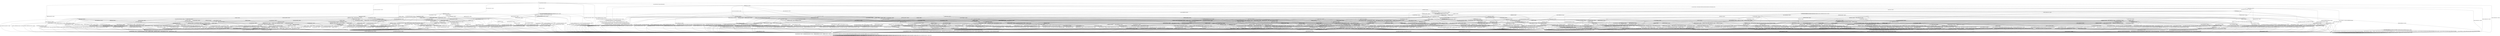 digraph h19 {
s0 [label="s0"];
s1 [label="s1"];
s2 [label="s2"];
s6 [label="s6"];
s10 [label="s10"];
s31 [label="s31"];
s35 [label="s35"];
s50 [label="s50"];
s3 [label="s3"];
s4 [label="s4"];
s7 [label="s7"];
s8 [label="s8"];
s9 [label="s9"];
s12 [label="s12"];
s32 [label="s32"];
s36 [label="s36"];
s51 [label="s51"];
s52 [label="s52"];
s54 [label="s54"];
s56 [label="s56"];
s59 [label="s59"];
s61 [label="s61"];
s66 [label="s66"];
s5 [label="s5"];
s11 [label="s11"];
s13 [label="s13"];
s15 [label="s15"];
s16 [label="s16"];
s29 [label="s29"];
s37 [label="s37"];
s38 [label="s38"];
s40 [label="s40"];
s53 [label="s53"];
s55 [label="s55"];
s60 [label="s60"];
s62 [label="s62"];
s67 [label="s67"];
s69 [label="s69"];
s73 [label="s73"];
s75 [label="s75"];
s91 [label="s91"];
s97 [label="s97"];
s99 [label="s99"];
s14 [label="s14"];
s17 [label="s17"];
s18 [label="s18"];
s30 [label="s30"];
s33 [label="s33"];
s39 [label="s39"];
s41 [label="s41"];
s43 [label="s43"];
s44 [label="s44"];
s47 [label="s47"];
s49 [label="s49"];
s57 [label="s57"];
s68 [label="s68"];
s70 [label="s70"];
s74 [label="s74"];
s76 [label="s76"];
s92 [label="s92"];
s93 [label="s93"];
s98 [label="s98"];
s100 [label="s100"];
s101 [label="s101"];
s19 [label="s19"];
s20 [label="s20"];
s21 [label="s21"];
s22 [label="s22"];
s23 [label="s23"];
s24 [label="s24"];
s34 [label="s34"];
s42 [label="s42"];
s45 [label="s45"];
s48 [label="s48"];
s58 [label="s58"];
s63 [label="s63"];
s65 [label="s65"];
s71 [label="s71"];
s72 [label="s72"];
s81 [label="s81"];
s94 [label="s94"];
s25 [label="s25"];
s26 [label="s26"];
s27 [label="s27"];
s46 [label="s46"];
s64 [label="s64"];
s77 [label="s77"];
s79 [label="s79"];
s80 [label="s80"];
s82 [label="s82"];
s84 [label="s84"];
s85 [label="s85"];
s86 [label="s86"];
s87 [label="s87"];
s28 [label="s28"];
s78 [label="s78"];
s83 [label="s83"];
s88 [label="s88"];
s90 [label="s90"];
s95 [label="s95"];
s89 [label="s89"];
s96 [label="s96"];
s0 -> s1 [label="RSA_CLIENT_HELLO / HELLO_VERIFY_REQUEST"];
s0 -> s2 [label="RSA_CLIENT_KEY_EXCHANGE / TIMEOUT"];
s0 -> s10 [label="CHANGE_CIPHER_SPEC / TIMEOUT"];
s0 -> s35 [label="FINISHED / TIMEOUT"];
s0 -> s0 [label="APPLICATION / TIMEOUT"];
s0 -> s50 [label="CERTIFICATE / TIMEOUT"];
s0 -> s31 [label="EMPTY_CERTIFICATE / TIMEOUT"];
s0 -> s35 [label="CERTIFICATE_VERIFY / TIMEOUT"];
s0 -> s6 [label="Alert(WARNING,CLOSE_NOTIFY) / TIMEOUT"];
s0 -> s6 [label="Alert(FATAL,UNEXPECTED_MESSAGE) / TIMEOUT"];
s1 -> s3 [label="RSA_CLIENT_HELLO / SERVER_HELLO,CERTIFICATE,CERTIFICATE_REQUEST,SERVER_HELLO_DONE"];
s1 -> s4 [label="RSA_CLIENT_KEY_EXCHANGE / TIMEOUT"];
s1 -> s10 [label="CHANGE_CIPHER_SPEC / TIMEOUT"];
s1 -> s8 [label="FINISHED / TIMEOUT"];
s1 -> s1 [label="APPLICATION / TIMEOUT"];
s1 -> s36 [label="CERTIFICATE / TIMEOUT"];
s1 -> s12 [label="EMPTY_CERTIFICATE / TIMEOUT"];
s1 -> s8 [label="CERTIFICATE_VERIFY / TIMEOUT"];
s1 -> s6 [label="Alert(WARNING,CLOSE_NOTIFY) / Alert(WARNING,CLOSE_NOTIFY)"];
s1 -> s6 [label="Alert(FATAL,UNEXPECTED_MESSAGE) / TIMEOUT"];
s2 -> s56 [label="RSA_CLIENT_HELLO / TIMEOUT"];
s2 -> s35 [label="RSA_CLIENT_KEY_EXCHANGE / TIMEOUT"];
s2 -> s9 [label="CHANGE_CIPHER_SPEC / TIMEOUT"];
s2 -> s32 [label="FINISHED / TIMEOUT"];
s2 -> s2 [label="APPLICATION / TIMEOUT"];
s2 -> s66 [label="CERTIFICATE / TIMEOUT"];
s2 -> s66 [label="EMPTY_CERTIFICATE / TIMEOUT"];
s2 -> s51 [label="CERTIFICATE_VERIFY / TIMEOUT"];
s2 -> s6 [label="Alert(WARNING,CLOSE_NOTIFY) / TIMEOUT"];
s2 -> s6 [label="Alert(FATAL,UNEXPECTED_MESSAGE) / TIMEOUT"];
s6 -> s7 [label="RSA_CLIENT_HELLO / TIMEOUT"];
s6 -> s7 [label="RSA_CLIENT_KEY_EXCHANGE / TIMEOUT"];
s6 -> s7 [label="CHANGE_CIPHER_SPEC / TIMEOUT"];
s6 -> s7 [label="FINISHED / TIMEOUT"];
s6 -> s7 [label="APPLICATION / TIMEOUT"];
s6 -> s7 [label="CERTIFICATE / TIMEOUT"];
s6 -> s7 [label="EMPTY_CERTIFICATE / TIMEOUT"];
s6 -> s7 [label="CERTIFICATE_VERIFY / TIMEOUT"];
s6 -> s7 [label="Alert(WARNING,CLOSE_NOTIFY) / TIMEOUT"];
s6 -> s7 [label="Alert(FATAL,UNEXPECTED_MESSAGE) / TIMEOUT"];
s10 -> s10 [label="RSA_CLIENT_HELLO / TIMEOUT"];
s10 -> s10 [label="RSA_CLIENT_KEY_EXCHANGE / TIMEOUT"];
s10 -> s10 [label="CHANGE_CIPHER_SPEC / TIMEOUT"];
s10 -> s10 [label="FINISHED / TIMEOUT"];
s10 -> s10 [label="APPLICATION / TIMEOUT"];
s10 -> s10 [label="CERTIFICATE / TIMEOUT"];
s10 -> s10 [label="EMPTY_CERTIFICATE / TIMEOUT"];
s10 -> s10 [label="CERTIFICATE_VERIFY / TIMEOUT"];
s10 -> s10 [label="Alert(WARNING,CLOSE_NOTIFY) / TIMEOUT"];
s10 -> s10 [label="Alert(FATAL,UNEXPECTED_MESSAGE) / TIMEOUT"];
s31 -> s59 [label="RSA_CLIENT_HELLO / TIMEOUT"];
s31 -> s66 [label="RSA_CLIENT_KEY_EXCHANGE / TIMEOUT"];
s31 -> s9 [label="CHANGE_CIPHER_SPEC / TIMEOUT"];
s31 -> s54 [label="FINISHED / TIMEOUT"];
s31 -> s31 [label="APPLICATION / TIMEOUT"];
s31 -> s35 [label="CERTIFICATE / TIMEOUT"];
s31 -> s35 [label="EMPTY_CERTIFICATE / TIMEOUT"];
s31 -> s52 [label="CERTIFICATE_VERIFY / TIMEOUT"];
s31 -> s6 [label="Alert(WARNING,CLOSE_NOTIFY) / TIMEOUT"];
s31 -> s6 [label="Alert(FATAL,UNEXPECTED_MESSAGE) / TIMEOUT"];
s35 -> s35 [label="RSA_CLIENT_HELLO / TIMEOUT"];
s35 -> s35 [label="RSA_CLIENT_KEY_EXCHANGE / TIMEOUT"];
s35 -> s10 [label="CHANGE_CIPHER_SPEC / TIMEOUT"];
s35 -> s35 [label="FINISHED / TIMEOUT"];
s35 -> s35 [label="APPLICATION / TIMEOUT"];
s35 -> s35 [label="CERTIFICATE / TIMEOUT"];
s35 -> s35 [label="EMPTY_CERTIFICATE / TIMEOUT"];
s35 -> s35 [label="CERTIFICATE_VERIFY / TIMEOUT"];
s35 -> s6 [label="Alert(WARNING,CLOSE_NOTIFY) / TIMEOUT"];
s35 -> s6 [label="Alert(FATAL,UNEXPECTED_MESSAGE) / TIMEOUT"];
s50 -> s61 [label="RSA_CLIENT_HELLO / TIMEOUT"];
s50 -> s50 [label="RSA_CLIENT_KEY_EXCHANGE / TIMEOUT"];
s50 -> s10 [label="CHANGE_CIPHER_SPEC / TIMEOUT"];
s50 -> s50 [label="FINISHED / TIMEOUT"];
s50 -> s50 [label="APPLICATION / TIMEOUT"];
s50 -> s35 [label="CERTIFICATE / TIMEOUT"];
s50 -> s35 [label="EMPTY_CERTIFICATE / TIMEOUT"];
s50 -> s52 [label="CERTIFICATE_VERIFY / TIMEOUT"];
s50 -> s6 [label="Alert(WARNING,CLOSE_NOTIFY) / TIMEOUT"];
s50 -> s6 [label="Alert(FATAL,UNEXPECTED_MESSAGE) / TIMEOUT"];
s3 -> s6 [label="RSA_CLIENT_HELLO / Alert(FATAL,UNEXPECTED_MESSAGE)"];
s3 -> s15 [label="RSA_CLIENT_KEY_EXCHANGE / TIMEOUT"];
s3 -> s10 [label="CHANGE_CIPHER_SPEC / TIMEOUT"];
s3 -> s8 [label="FINISHED / TIMEOUT"];
s3 -> s3 [label="APPLICATION / TIMEOUT"];
s3 -> s99 [label="CERTIFICATE / TIMEOUT"];
s3 -> s37 [label="EMPTY_CERTIFICATE / TIMEOUT"];
s3 -> s8 [label="CERTIFICATE_VERIFY / TIMEOUT"];
s3 -> s6 [label="Alert(WARNING,CLOSE_NOTIFY) / Alert(WARNING,CLOSE_NOTIFY)"];
s3 -> s6 [label="Alert(FATAL,UNEXPECTED_MESSAGE) / TIMEOUT"];
s4 -> s11 [label="RSA_CLIENT_HELLO / TIMEOUT"];
s4 -> s8 [label="RSA_CLIENT_KEY_EXCHANGE / TIMEOUT"];
s4 -> s5 [label="CHANGE_CIPHER_SPEC / TIMEOUT"];
s4 -> s13 [label="FINISHED / TIMEOUT"];
s4 -> s4 [label="APPLICATION / TIMEOUT"];
s4 -> s29 [label="CERTIFICATE / TIMEOUT"];
s4 -> s29 [label="EMPTY_CERTIFICATE / TIMEOUT"];
s4 -> s38 [label="CERTIFICATE_VERIFY / TIMEOUT"];
s4 -> s6 [label="Alert(WARNING,CLOSE_NOTIFY) / Alert(WARNING,CLOSE_NOTIFY)"];
s4 -> s6 [label="Alert(FATAL,UNEXPECTED_MESSAGE) / TIMEOUT"];
s7 -> s7 [label="RSA_CLIENT_HELLO / SOCKET_CLOSED"];
s7 -> s7 [label="RSA_CLIENT_KEY_EXCHANGE / SOCKET_CLOSED"];
s7 -> s7 [label="CHANGE_CIPHER_SPEC / SOCKET_CLOSED"];
s7 -> s7 [label="FINISHED / SOCKET_CLOSED"];
s7 -> s7 [label="APPLICATION / SOCKET_CLOSED"];
s7 -> s7 [label="CERTIFICATE / SOCKET_CLOSED"];
s7 -> s7 [label="EMPTY_CERTIFICATE / SOCKET_CLOSED"];
s7 -> s7 [label="CERTIFICATE_VERIFY / SOCKET_CLOSED"];
s7 -> s7 [label="Alert(WARNING,CLOSE_NOTIFY) / SOCKET_CLOSED"];
s7 -> s7 [label="Alert(FATAL,UNEXPECTED_MESSAGE) / SOCKET_CLOSED"];
s8 -> s8 [label="RSA_CLIENT_HELLO / TIMEOUT"];
s8 -> s8 [label="RSA_CLIENT_KEY_EXCHANGE / TIMEOUT"];
s8 -> s10 [label="CHANGE_CIPHER_SPEC / TIMEOUT"];
s8 -> s8 [label="FINISHED / TIMEOUT"];
s8 -> s8 [label="APPLICATION / TIMEOUT"];
s8 -> s8 [label="CERTIFICATE / TIMEOUT"];
s8 -> s8 [label="EMPTY_CERTIFICATE / TIMEOUT"];
s8 -> s8 [label="CERTIFICATE_VERIFY / TIMEOUT"];
s8 -> s6 [label="Alert(WARNING,CLOSE_NOTIFY) / Alert(WARNING,CLOSE_NOTIFY)"];
s8 -> s6 [label="Alert(FATAL,UNEXPECTED_MESSAGE) / TIMEOUT"];
s9 -> s6 [label="RSA_CLIENT_HELLO / TIMEOUT"];
s9 -> s6 [label="RSA_CLIENT_KEY_EXCHANGE / TIMEOUT"];
s9 -> s10 [label="CHANGE_CIPHER_SPEC / TIMEOUT"];
s9 -> s6 [label="FINISHED / TIMEOUT"];
s9 -> s9 [label="APPLICATION / TIMEOUT"];
s9 -> s6 [label="CERTIFICATE / TIMEOUT"];
s9 -> s6 [label="EMPTY_CERTIFICATE / TIMEOUT"];
s9 -> s6 [label="CERTIFICATE_VERIFY / TIMEOUT"];
s9 -> s9 [label="Alert(WARNING,CLOSE_NOTIFY) / TIMEOUT"];
s9 -> s9 [label="Alert(FATAL,UNEXPECTED_MESSAGE) / TIMEOUT"];
s12 -> s67 [label="RSA_CLIENT_HELLO / TIMEOUT"];
s12 -> s29 [label="RSA_CLIENT_KEY_EXCHANGE / TIMEOUT"];
s12 -> s5 [label="CHANGE_CIPHER_SPEC / TIMEOUT"];
s12 -> s16 [label="FINISHED / TIMEOUT"];
s12 -> s12 [label="APPLICATION / TIMEOUT"];
s12 -> s8 [label="CERTIFICATE / TIMEOUT"];
s12 -> s8 [label="EMPTY_CERTIFICATE / TIMEOUT"];
s12 -> s40 [label="CERTIFICATE_VERIFY / TIMEOUT"];
s12 -> s6 [label="Alert(WARNING,CLOSE_NOTIFY) / Alert(WARNING,CLOSE_NOTIFY)"];
s12 -> s6 [label="Alert(FATAL,UNEXPECTED_MESSAGE) / TIMEOUT"];
s32 -> s60 [label="RSA_CLIENT_HELLO / TIMEOUT"];
s32 -> s35 [label="RSA_CLIENT_KEY_EXCHANGE / TIMEOUT"];
s32 -> s9 [label="CHANGE_CIPHER_SPEC / TIMEOUT"];
s32 -> s35 [label="FINISHED / TIMEOUT"];
s32 -> s32 [label="APPLICATION / TIMEOUT"];
s32 -> s69 [label="CERTIFICATE / TIMEOUT"];
s32 -> s69 [label="EMPTY_CERTIFICATE / TIMEOUT"];
s32 -> s53 [label="CERTIFICATE_VERIFY / TIMEOUT"];
s32 -> s6 [label="Alert(WARNING,CLOSE_NOTIFY) / TIMEOUT"];
s32 -> s6 [label="Alert(FATAL,UNEXPECTED_MESSAGE) / TIMEOUT"];
s36 -> s36 [label="RSA_CLIENT_HELLO / TIMEOUT"];
s36 -> s99 [label="RSA_CLIENT_KEY_EXCHANGE / TIMEOUT"];
s36 -> s10 [label="CHANGE_CIPHER_SPEC / TIMEOUT"];
s36 -> s97 [label="FINISHED / TIMEOUT"];
s36 -> s36 [label="APPLICATION / TIMEOUT"];
s36 -> s8 [label="CERTIFICATE / TIMEOUT"];
s36 -> s8 [label="EMPTY_CERTIFICATE / TIMEOUT"];
s36 -> s40 [label="CERTIFICATE_VERIFY / TIMEOUT"];
s36 -> s6 [label="Alert(WARNING,CLOSE_NOTIFY) / Alert(WARNING,CLOSE_NOTIFY)"];
s36 -> s6 [label="Alert(FATAL,UNEXPECTED_MESSAGE) / TIMEOUT"];
s51 -> s91 [label="RSA_CLIENT_HELLO / TIMEOUT"];
s51 -> s35 [label="RSA_CLIENT_KEY_EXCHANGE / TIMEOUT"];
s51 -> s9 [label="CHANGE_CIPHER_SPEC / TIMEOUT"];
s51 -> s53 [label="FINISHED / TIMEOUT"];
s51 -> s51 [label="APPLICATION / TIMEOUT"];
s51 -> s73 [label="CERTIFICATE / TIMEOUT"];
s51 -> s73 [label="EMPTY_CERTIFICATE / TIMEOUT"];
s51 -> s35 [label="CERTIFICATE_VERIFY / TIMEOUT"];
s51 -> s6 [label="Alert(WARNING,CLOSE_NOTIFY) / TIMEOUT"];
s51 -> s6 [label="Alert(FATAL,UNEXPECTED_MESSAGE) / TIMEOUT"];
s52 -> s52 [label="RSA_CLIENT_HELLO / TIMEOUT"];
s52 -> s73 [label="RSA_CLIENT_KEY_EXCHANGE / TIMEOUT"];
s52 -> s9 [label="CHANGE_CIPHER_SPEC / TIMEOUT"];
s52 -> s55 [label="FINISHED / TIMEOUT"];
s52 -> s52 [label="APPLICATION / TIMEOUT"];
s52 -> s35 [label="CERTIFICATE / TIMEOUT"];
s52 -> s35 [label="EMPTY_CERTIFICATE / TIMEOUT"];
s52 -> s35 [label="CERTIFICATE_VERIFY / TIMEOUT"];
s52 -> s6 [label="Alert(WARNING,CLOSE_NOTIFY) / TIMEOUT"];
s52 -> s6 [label="Alert(FATAL,UNEXPECTED_MESSAGE) / TIMEOUT"];
s54 -> s62 [label="RSA_CLIENT_HELLO / TIMEOUT"];
s54 -> s69 [label="RSA_CLIENT_KEY_EXCHANGE / TIMEOUT"];
s54 -> s9 [label="CHANGE_CIPHER_SPEC / TIMEOUT"];
s54 -> s35 [label="FINISHED / TIMEOUT"];
s54 -> s54 [label="APPLICATION / TIMEOUT"];
s54 -> s35 [label="CERTIFICATE / TIMEOUT"];
s54 -> s35 [label="EMPTY_CERTIFICATE / TIMEOUT"];
s54 -> s55 [label="CERTIFICATE_VERIFY / TIMEOUT"];
s54 -> s6 [label="Alert(WARNING,CLOSE_NOTIFY) / TIMEOUT"];
s54 -> s6 [label="Alert(FATAL,UNEXPECTED_MESSAGE) / TIMEOUT"];
s56 -> s35 [label="RSA_CLIENT_HELLO / TIMEOUT"];
s56 -> s35 [label="RSA_CLIENT_KEY_EXCHANGE / TIMEOUT"];
s56 -> s9 [label="CHANGE_CIPHER_SPEC / TIMEOUT"];
s56 -> s60 [label="FINISHED / TIMEOUT"];
s56 -> s56 [label="APPLICATION / TIMEOUT"];
s56 -> s75 [label="CERTIFICATE / TIMEOUT"];
s56 -> s75 [label="EMPTY_CERTIFICATE / TIMEOUT"];
s56 -> s91 [label="CERTIFICATE_VERIFY / TIMEOUT"];
s56 -> s6 [label="Alert(WARNING,CLOSE_NOTIFY) / TIMEOUT"];
s56 -> s6 [label="Alert(FATAL,UNEXPECTED_MESSAGE) / TIMEOUT"];
s59 -> s35 [label="RSA_CLIENT_HELLO / TIMEOUT"];
s59 -> s75 [label="RSA_CLIENT_KEY_EXCHANGE / TIMEOUT"];
s59 -> s9 [label="CHANGE_CIPHER_SPEC / TIMEOUT"];
s59 -> s62 [label="FINISHED / TIMEOUT"];
s59 -> s59 [label="APPLICATION / TIMEOUT"];
s59 -> s35 [label="CERTIFICATE / TIMEOUT"];
s59 -> s35 [label="EMPTY_CERTIFICATE / TIMEOUT"];
s59 -> s52 [label="CERTIFICATE_VERIFY / TIMEOUT"];
s59 -> s6 [label="Alert(WARNING,CLOSE_NOTIFY) / TIMEOUT"];
s59 -> s6 [label="Alert(FATAL,UNEXPECTED_MESSAGE) / TIMEOUT"];
s61 -> s35 [label="RSA_CLIENT_HELLO / TIMEOUT"];
s61 -> s50 [label="RSA_CLIENT_KEY_EXCHANGE / TIMEOUT"];
s61 -> s10 [label="CHANGE_CIPHER_SPEC / TIMEOUT"];
s61 -> s61 [label="FINISHED / TIMEOUT"];
s61 -> s61 [label="APPLICATION / TIMEOUT"];
s61 -> s35 [label="CERTIFICATE / TIMEOUT"];
s61 -> s35 [label="EMPTY_CERTIFICATE / TIMEOUT"];
s61 -> s52 [label="CERTIFICATE_VERIFY / TIMEOUT"];
s61 -> s6 [label="Alert(WARNING,CLOSE_NOTIFY) / TIMEOUT"];
s61 -> s6 [label="Alert(FATAL,UNEXPECTED_MESSAGE) / TIMEOUT"];
s66 -> s75 [label="RSA_CLIENT_HELLO / TIMEOUT"];
s66 -> s35 [label="RSA_CLIENT_KEY_EXCHANGE / TIMEOUT"];
s66 -> s9 [label="CHANGE_CIPHER_SPEC / TIMEOUT"];
s66 -> s69 [label="FINISHED / TIMEOUT"];
s66 -> s66 [label="APPLICATION / TIMEOUT"];
s66 -> s35 [label="CERTIFICATE / TIMEOUT"];
s66 -> s35 [label="EMPTY_CERTIFICATE / TIMEOUT"];
s66 -> s73 [label="CERTIFICATE_VERIFY / TIMEOUT"];
s66 -> s6 [label="Alert(WARNING,CLOSE_NOTIFY) / TIMEOUT"];
s66 -> s6 [label="Alert(FATAL,UNEXPECTED_MESSAGE) / TIMEOUT"];
s5 -> s6 [label="RSA_CLIENT_HELLO / Alert(FATAL,UNEXPECTED_MESSAGE)"];
s5 -> s6 [label="RSA_CLIENT_KEY_EXCHANGE / Alert(FATAL,UNEXPECTED_MESSAGE)"];
s5 -> s10 [label="CHANGE_CIPHER_SPEC / TIMEOUT"];
s5 -> s6 [label="FINISHED / Alert(FATAL,UNEXPECTED_MESSAGE)"];
s5 -> s5 [label="APPLICATION / TIMEOUT"];
s5 -> s6 [label="CERTIFICATE / Alert(FATAL,UNEXPECTED_MESSAGE)"];
s5 -> s6 [label="EMPTY_CERTIFICATE / Alert(FATAL,UNEXPECTED_MESSAGE)"];
s5 -> s6 [label="CERTIFICATE_VERIFY / Alert(FATAL,UNEXPECTED_MESSAGE)"];
s5 -> s5 [label="Alert(WARNING,CLOSE_NOTIFY) / TIMEOUT"];
s5 -> s5 [label="Alert(FATAL,UNEXPECTED_MESSAGE) / TIMEOUT"];
s11 -> s8 [label="RSA_CLIENT_HELLO / TIMEOUT"];
s11 -> s8 [label="RSA_CLIENT_KEY_EXCHANGE / TIMEOUT"];
s11 -> s5 [label="CHANGE_CIPHER_SPEC / TIMEOUT"];
s11 -> s57 [label="FINISHED / TIMEOUT"];
s11 -> s11 [label="APPLICATION / TIMEOUT"];
s11 -> s14 [label="CERTIFICATE / TIMEOUT"];
s11 -> s14 [label="EMPTY_CERTIFICATE / TIMEOUT"];
s11 -> s39 [label="CERTIFICATE_VERIFY / TIMEOUT"];
s11 -> s6 [label="Alert(WARNING,CLOSE_NOTIFY) / Alert(WARNING,CLOSE_NOTIFY)"];
s11 -> s6 [label="Alert(FATAL,UNEXPECTED_MESSAGE) / TIMEOUT"];
s13 -> s57 [label="RSA_CLIENT_HELLO / TIMEOUT"];
s13 -> s8 [label="RSA_CLIENT_KEY_EXCHANGE / TIMEOUT"];
s13 -> s5 [label="CHANGE_CIPHER_SPEC / TIMEOUT"];
s13 -> s8 [label="FINISHED / TIMEOUT"];
s13 -> s13 [label="APPLICATION / TIMEOUT"];
s13 -> s30 [label="CERTIFICATE / TIMEOUT"];
s13 -> s30 [label="EMPTY_CERTIFICATE / TIMEOUT"];
s13 -> s41 [label="CERTIFICATE_VERIFY / TIMEOUT"];
s13 -> s6 [label="Alert(WARNING,CLOSE_NOTIFY) / Alert(WARNING,CLOSE_NOTIFY)"];
s13 -> s6 [label="Alert(FATAL,UNEXPECTED_MESSAGE) / TIMEOUT"];
s15 -> s11 [label="RSA_CLIENT_HELLO / TIMEOUT"];
s15 -> s8 [label="RSA_CLIENT_KEY_EXCHANGE / TIMEOUT"];
s15 -> s17 [label="CHANGE_CIPHER_SPEC / TIMEOUT"];
s15 -> s13 [label="FINISHED / TIMEOUT"];
s15 -> s15 [label="APPLICATION / TIMEOUT"];
s15 -> s33 [label="CERTIFICATE / TIMEOUT"];
s15 -> s43 [label="EMPTY_CERTIFICATE / TIMEOUT"];
s15 -> s18 [label="CERTIFICATE_VERIFY / TIMEOUT"];
s15 -> s6 [label="Alert(WARNING,CLOSE_NOTIFY) / Alert(WARNING,CLOSE_NOTIFY)"];
s15 -> s6 [label="Alert(FATAL,UNEXPECTED_MESSAGE) / TIMEOUT"];
s16 -> s68 [label="RSA_CLIENT_HELLO / TIMEOUT"];
s16 -> s30 [label="RSA_CLIENT_KEY_EXCHANGE / TIMEOUT"];
s16 -> s5 [label="CHANGE_CIPHER_SPEC / TIMEOUT"];
s16 -> s8 [label="FINISHED / TIMEOUT"];
s16 -> s16 [label="APPLICATION / TIMEOUT"];
s16 -> s8 [label="CERTIFICATE / TIMEOUT"];
s16 -> s8 [label="EMPTY_CERTIFICATE / TIMEOUT"];
s16 -> s44 [label="CERTIFICATE_VERIFY / TIMEOUT"];
s16 -> s6 [label="Alert(WARNING,CLOSE_NOTIFY) / Alert(WARNING,CLOSE_NOTIFY)"];
s16 -> s6 [label="Alert(FATAL,UNEXPECTED_MESSAGE) / TIMEOUT"];
s29 -> s14 [label="RSA_CLIENT_HELLO / TIMEOUT"];
s29 -> s8 [label="RSA_CLIENT_KEY_EXCHANGE / TIMEOUT"];
s29 -> s5 [label="CHANGE_CIPHER_SPEC / TIMEOUT"];
s29 -> s30 [label="FINISHED / TIMEOUT"];
s29 -> s29 [label="APPLICATION / TIMEOUT"];
s29 -> s8 [label="CERTIFICATE / TIMEOUT"];
s29 -> s8 [label="EMPTY_CERTIFICATE / TIMEOUT"];
s29 -> s47 [label="CERTIFICATE_VERIFY / TIMEOUT"];
s29 -> s6 [label="Alert(WARNING,CLOSE_NOTIFY) / Alert(WARNING,CLOSE_NOTIFY)"];
s29 -> s6 [label="Alert(FATAL,UNEXPECTED_MESSAGE) / TIMEOUT"];
s37 -> s67 [label="RSA_CLIENT_HELLO / TIMEOUT"];
s37 -> s43 [label="RSA_CLIENT_KEY_EXCHANGE / TIMEOUT"];
s37 -> s5 [label="CHANGE_CIPHER_SPEC / TIMEOUT"];
s37 -> s16 [label="FINISHED / TIMEOUT"];
s37 -> s37 [label="APPLICATION / TIMEOUT"];
s37 -> s8 [label="CERTIFICATE / TIMEOUT"];
s37 -> s8 [label="EMPTY_CERTIFICATE / TIMEOUT"];
s37 -> s49 [label="CERTIFICATE_VERIFY / TIMEOUT"];
s37 -> s6 [label="Alert(WARNING,CLOSE_NOTIFY) / Alert(WARNING,CLOSE_NOTIFY)"];
s37 -> s6 [label="Alert(FATAL,UNEXPECTED_MESSAGE) / TIMEOUT"];
s38 -> s39 [label="RSA_CLIENT_HELLO / TIMEOUT"];
s38 -> s8 [label="RSA_CLIENT_KEY_EXCHANGE / TIMEOUT"];
s38 -> s5 [label="CHANGE_CIPHER_SPEC / TIMEOUT"];
s38 -> s41 [label="FINISHED / TIMEOUT"];
s38 -> s38 [label="APPLICATION / TIMEOUT"];
s38 -> s47 [label="CERTIFICATE / TIMEOUT"];
s38 -> s47 [label="EMPTY_CERTIFICATE / TIMEOUT"];
s38 -> s8 [label="CERTIFICATE_VERIFY / TIMEOUT"];
s38 -> s6 [label="Alert(WARNING,CLOSE_NOTIFY) / Alert(WARNING,CLOSE_NOTIFY)"];
s38 -> s6 [label="Alert(FATAL,UNEXPECTED_MESSAGE) / TIMEOUT"];
s40 -> s70 [label="RSA_CLIENT_HELLO / TIMEOUT"];
s40 -> s47 [label="RSA_CLIENT_KEY_EXCHANGE / TIMEOUT"];
s40 -> s5 [label="CHANGE_CIPHER_SPEC / TIMEOUT"];
s40 -> s44 [label="FINISHED / TIMEOUT"];
s40 -> s40 [label="APPLICATION / TIMEOUT"];
s40 -> s8 [label="CERTIFICATE / TIMEOUT"];
s40 -> s8 [label="EMPTY_CERTIFICATE / TIMEOUT"];
s40 -> s8 [label="CERTIFICATE_VERIFY / TIMEOUT"];
s40 -> s6 [label="Alert(WARNING,CLOSE_NOTIFY) / Alert(WARNING,CLOSE_NOTIFY)"];
s40 -> s6 [label="Alert(FATAL,UNEXPECTED_MESSAGE) / TIMEOUT"];
s53 -> s92 [label="RSA_CLIENT_HELLO / TIMEOUT"];
s53 -> s35 [label="RSA_CLIENT_KEY_EXCHANGE / TIMEOUT"];
s53 -> s9 [label="CHANGE_CIPHER_SPEC / TIMEOUT"];
s53 -> s35 [label="FINISHED / TIMEOUT"];
s53 -> s53 [label="APPLICATION / TIMEOUT"];
s53 -> s74 [label="CERTIFICATE / TIMEOUT"];
s53 -> s74 [label="EMPTY_CERTIFICATE / TIMEOUT"];
s53 -> s35 [label="CERTIFICATE_VERIFY / TIMEOUT"];
s53 -> s6 [label="Alert(WARNING,CLOSE_NOTIFY) / TIMEOUT"];
s53 -> s6 [label="Alert(FATAL,UNEXPECTED_MESSAGE) / TIMEOUT"];
s55 -> s55 [label="RSA_CLIENT_HELLO / TIMEOUT"];
s55 -> s74 [label="RSA_CLIENT_KEY_EXCHANGE / TIMEOUT"];
s55 -> s9 [label="CHANGE_CIPHER_SPEC / TIMEOUT"];
s55 -> s35 [label="FINISHED / TIMEOUT"];
s55 -> s55 [label="APPLICATION / TIMEOUT"];
s55 -> s35 [label="CERTIFICATE / TIMEOUT"];
s55 -> s35 [label="EMPTY_CERTIFICATE / TIMEOUT"];
s55 -> s35 [label="CERTIFICATE_VERIFY / TIMEOUT"];
s55 -> s6 [label="Alert(WARNING,CLOSE_NOTIFY) / TIMEOUT"];
s55 -> s6 [label="Alert(FATAL,UNEXPECTED_MESSAGE) / TIMEOUT"];
s60 -> s35 [label="RSA_CLIENT_HELLO / TIMEOUT"];
s60 -> s35 [label="RSA_CLIENT_KEY_EXCHANGE / TIMEOUT"];
s60 -> s9 [label="CHANGE_CIPHER_SPEC / TIMEOUT"];
s60 -> s35 [label="FINISHED / TIMEOUT"];
s60 -> s60 [label="APPLICATION / TIMEOUT"];
s60 -> s76 [label="CERTIFICATE / TIMEOUT"];
s60 -> s76 [label="EMPTY_CERTIFICATE / TIMEOUT"];
s60 -> s92 [label="CERTIFICATE_VERIFY / TIMEOUT"];
s60 -> s6 [label="Alert(WARNING,CLOSE_NOTIFY) / TIMEOUT"];
s60 -> s6 [label="Alert(FATAL,UNEXPECTED_MESSAGE) / TIMEOUT"];
s62 -> s35 [label="RSA_CLIENT_HELLO / TIMEOUT"];
s62 -> s76 [label="RSA_CLIENT_KEY_EXCHANGE / TIMEOUT"];
s62 -> s9 [label="CHANGE_CIPHER_SPEC / TIMEOUT"];
s62 -> s35 [label="FINISHED / TIMEOUT"];
s62 -> s62 [label="APPLICATION / TIMEOUT"];
s62 -> s35 [label="CERTIFICATE / TIMEOUT"];
s62 -> s35 [label="EMPTY_CERTIFICATE / TIMEOUT"];
s62 -> s55 [label="CERTIFICATE_VERIFY / TIMEOUT"];
s62 -> s6 [label="Alert(WARNING,CLOSE_NOTIFY) / TIMEOUT"];
s62 -> s6 [label="Alert(FATAL,UNEXPECTED_MESSAGE) / TIMEOUT"];
s67 -> s8 [label="RSA_CLIENT_HELLO / TIMEOUT"];
s67 -> s14 [label="RSA_CLIENT_KEY_EXCHANGE / TIMEOUT"];
s67 -> s5 [label="CHANGE_CIPHER_SPEC / TIMEOUT"];
s67 -> s68 [label="FINISHED / TIMEOUT"];
s67 -> s67 [label="APPLICATION / TIMEOUT"];
s67 -> s8 [label="CERTIFICATE / TIMEOUT"];
s67 -> s8 [label="EMPTY_CERTIFICATE / TIMEOUT"];
s67 -> s70 [label="CERTIFICATE_VERIFY / TIMEOUT"];
s67 -> s6 [label="Alert(WARNING,CLOSE_NOTIFY) / Alert(WARNING,CLOSE_NOTIFY)"];
s67 -> s6 [label="Alert(FATAL,UNEXPECTED_MESSAGE) / TIMEOUT"];
s69 -> s76 [label="RSA_CLIENT_HELLO / TIMEOUT"];
s69 -> s35 [label="RSA_CLIENT_KEY_EXCHANGE / TIMEOUT"];
s69 -> s9 [label="CHANGE_CIPHER_SPEC / TIMEOUT"];
s69 -> s35 [label="FINISHED / TIMEOUT"];
s69 -> s69 [label="APPLICATION / TIMEOUT"];
s69 -> s35 [label="CERTIFICATE / TIMEOUT"];
s69 -> s35 [label="EMPTY_CERTIFICATE / TIMEOUT"];
s69 -> s74 [label="CERTIFICATE_VERIFY / TIMEOUT"];
s69 -> s6 [label="Alert(WARNING,CLOSE_NOTIFY) / TIMEOUT"];
s69 -> s6 [label="Alert(FATAL,UNEXPECTED_MESSAGE) / TIMEOUT"];
s73 -> s93 [label="RSA_CLIENT_HELLO / TIMEOUT"];
s73 -> s35 [label="RSA_CLIENT_KEY_EXCHANGE / TIMEOUT"];
s73 -> s9 [label="CHANGE_CIPHER_SPEC / TIMEOUT"];
s73 -> s74 [label="FINISHED / TIMEOUT"];
s73 -> s73 [label="APPLICATION / TIMEOUT"];
s73 -> s35 [label="CERTIFICATE / TIMEOUT"];
s73 -> s35 [label="EMPTY_CERTIFICATE / TIMEOUT"];
s73 -> s35 [label="CERTIFICATE_VERIFY / TIMEOUT"];
s73 -> s6 [label="Alert(WARNING,CLOSE_NOTIFY) / TIMEOUT"];
s73 -> s6 [label="Alert(FATAL,UNEXPECTED_MESSAGE) / TIMEOUT"];
s75 -> s35 [label="RSA_CLIENT_HELLO / TIMEOUT"];
s75 -> s35 [label="RSA_CLIENT_KEY_EXCHANGE / TIMEOUT"];
s75 -> s9 [label="CHANGE_CIPHER_SPEC / TIMEOUT"];
s75 -> s76 [label="FINISHED / TIMEOUT"];
s75 -> s75 [label="APPLICATION / TIMEOUT"];
s75 -> s35 [label="CERTIFICATE / TIMEOUT"];
s75 -> s35 [label="EMPTY_CERTIFICATE / TIMEOUT"];
s75 -> s93 [label="CERTIFICATE_VERIFY / TIMEOUT"];
s75 -> s6 [label="Alert(WARNING,CLOSE_NOTIFY) / TIMEOUT"];
s75 -> s6 [label="Alert(FATAL,UNEXPECTED_MESSAGE) / TIMEOUT"];
s91 -> s35 [label="RSA_CLIENT_HELLO / TIMEOUT"];
s91 -> s35 [label="RSA_CLIENT_KEY_EXCHANGE / TIMEOUT"];
s91 -> s9 [label="CHANGE_CIPHER_SPEC / TIMEOUT"];
s91 -> s92 [label="FINISHED / TIMEOUT"];
s91 -> s91 [label="APPLICATION / TIMEOUT"];
s91 -> s93 [label="CERTIFICATE / TIMEOUT"];
s91 -> s93 [label="EMPTY_CERTIFICATE / TIMEOUT"];
s91 -> s35 [label="CERTIFICATE_VERIFY / TIMEOUT"];
s91 -> s6 [label="Alert(WARNING,CLOSE_NOTIFY) / TIMEOUT"];
s91 -> s6 [label="Alert(FATAL,UNEXPECTED_MESSAGE) / TIMEOUT"];
s97 -> s98 [label="RSA_CLIENT_HELLO / TIMEOUT"];
s97 -> s100 [label="RSA_CLIENT_KEY_EXCHANGE / TIMEOUT"];
s97 -> s10 [label="CHANGE_CIPHER_SPEC / TIMEOUT"];
s97 -> s8 [label="FINISHED / TIMEOUT"];
s97 -> s97 [label="APPLICATION / TIMEOUT"];
s97 -> s8 [label="CERTIFICATE / TIMEOUT"];
s97 -> s8 [label="EMPTY_CERTIFICATE / TIMEOUT"];
s97 -> s44 [label="CERTIFICATE_VERIFY / TIMEOUT"];
s97 -> s6 [label="Alert(WARNING,CLOSE_NOTIFY) / Alert(WARNING,CLOSE_NOTIFY)"];
s97 -> s6 [label="Alert(FATAL,UNEXPECTED_MESSAGE) / TIMEOUT"];
s99 -> s36 [label="RSA_CLIENT_HELLO / TIMEOUT"];
s99 -> s8 [label="RSA_CLIENT_KEY_EXCHANGE / TIMEOUT"];
s99 -> s10 [label="CHANGE_CIPHER_SPEC / TIMEOUT"];
s99 -> s97 [label="FINISHED / TIMEOUT"];
s99 -> s99 [label="APPLICATION / TIMEOUT"];
s99 -> s8 [label="CERTIFICATE / TIMEOUT"];
s99 -> s8 [label="EMPTY_CERTIFICATE / TIMEOUT"];
s99 -> s101 [label="CERTIFICATE_VERIFY / TIMEOUT"];
s99 -> s6 [label="Alert(WARNING,CLOSE_NOTIFY) / Alert(WARNING,CLOSE_NOTIFY)"];
s99 -> s6 [label="Alert(FATAL,UNEXPECTED_MESSAGE) / TIMEOUT"];
s14 -> s8 [label="RSA_CLIENT_HELLO / TIMEOUT"];
s14 -> s8 [label="RSA_CLIENT_KEY_EXCHANGE / TIMEOUT"];
s14 -> s5 [label="CHANGE_CIPHER_SPEC / TIMEOUT"];
s14 -> s58 [label="FINISHED / TIMEOUT"];
s14 -> s14 [label="APPLICATION / TIMEOUT"];
s14 -> s8 [label="CERTIFICATE / TIMEOUT"];
s14 -> s8 [label="EMPTY_CERTIFICATE / TIMEOUT"];
s14 -> s42 [label="CERTIFICATE_VERIFY / TIMEOUT"];
s14 -> s6 [label="Alert(WARNING,CLOSE_NOTIFY) / Alert(WARNING,CLOSE_NOTIFY)"];
s14 -> s6 [label="Alert(FATAL,UNEXPECTED_MESSAGE) / TIMEOUT"];
s17 -> s81 [label="RSA_CLIENT_HELLO / TIMEOUT"];
s17 -> s8 [label="RSA_CLIENT_KEY_EXCHANGE / TIMEOUT"];
s17 -> s10 [label="CHANGE_CIPHER_SPEC / TIMEOUT"];
s17 -> s19 [label="FINISHED / CHANGE_CIPHER_SPEC,FINISHED,CHANGE_CIPHER_SPEC,FINISHED"];
s17 -> s17 [label="APPLICATION / TIMEOUT"];
s17 -> s20 [label="CERTIFICATE / TIMEOUT"];
s17 -> s45 [label="EMPTY_CERTIFICATE / TIMEOUT"];
s17 -> s63 [label="CERTIFICATE_VERIFY / TIMEOUT"];
s17 -> s17 [label="Alert(WARNING,CLOSE_NOTIFY) / TIMEOUT"];
s17 -> s17 [label="Alert(FATAL,UNEXPECTED_MESSAGE) / TIMEOUT"];
s18 -> s21 [label="RSA_CLIENT_HELLO / TIMEOUT"];
s18 -> s8 [label="RSA_CLIENT_KEY_EXCHANGE / TIMEOUT"];
s18 -> s22 [label="CHANGE_CIPHER_SPEC / TIMEOUT"];
s18 -> s23 [label="FINISHED / TIMEOUT"];
s18 -> s18 [label="APPLICATION / TIMEOUT"];
s18 -> s24 [label="CERTIFICATE / TIMEOUT"];
s18 -> s24 [label="EMPTY_CERTIFICATE / TIMEOUT"];
s18 -> s8 [label="CERTIFICATE_VERIFY / TIMEOUT"];
s18 -> s6 [label="Alert(WARNING,CLOSE_NOTIFY) / Alert(WARNING,CLOSE_NOTIFY)"];
s18 -> s6 [label="Alert(FATAL,UNEXPECTED_MESSAGE) / TIMEOUT"];
s30 -> s58 [label="RSA_CLIENT_HELLO / TIMEOUT"];
s30 -> s8 [label="RSA_CLIENT_KEY_EXCHANGE / TIMEOUT"];
s30 -> s5 [label="CHANGE_CIPHER_SPEC / TIMEOUT"];
s30 -> s8 [label="FINISHED / TIMEOUT"];
s30 -> s30 [label="APPLICATION / TIMEOUT"];
s30 -> s8 [label="CERTIFICATE / TIMEOUT"];
s30 -> s8 [label="EMPTY_CERTIFICATE / TIMEOUT"];
s30 -> s48 [label="CERTIFICATE_VERIFY / TIMEOUT"];
s30 -> s6 [label="Alert(WARNING,CLOSE_NOTIFY) / Alert(WARNING,CLOSE_NOTIFY)"];
s30 -> s6 [label="Alert(FATAL,UNEXPECTED_MESSAGE) / TIMEOUT"];
s33 -> s14 [label="RSA_CLIENT_HELLO / TIMEOUT"];
s33 -> s8 [label="RSA_CLIENT_KEY_EXCHANGE / TIMEOUT"];
s33 -> s34 [label="CHANGE_CIPHER_SPEC / TIMEOUT"];
s33 -> s30 [label="FINISHED / TIMEOUT"];
s33 -> s33 [label="APPLICATION / TIMEOUT"];
s33 -> s8 [label="CERTIFICATE / TIMEOUT"];
s33 -> s8 [label="EMPTY_CERTIFICATE / TIMEOUT"];
s33 -> s33 [label="CERTIFICATE_VERIFY / TIMEOUT"];
s33 -> s6 [label="Alert(WARNING,CLOSE_NOTIFY) / Alert(WARNING,CLOSE_NOTIFY)"];
s33 -> s6 [label="Alert(FATAL,UNEXPECTED_MESSAGE) / TIMEOUT"];
s39 -> s8 [label="RSA_CLIENT_HELLO / TIMEOUT"];
s39 -> s8 [label="RSA_CLIENT_KEY_EXCHANGE / TIMEOUT"];
s39 -> s5 [label="CHANGE_CIPHER_SPEC / TIMEOUT"];
s39 -> s65 [label="FINISHED / TIMEOUT"];
s39 -> s39 [label="APPLICATION / TIMEOUT"];
s39 -> s42 [label="CERTIFICATE / TIMEOUT"];
s39 -> s42 [label="EMPTY_CERTIFICATE / TIMEOUT"];
s39 -> s8 [label="CERTIFICATE_VERIFY / TIMEOUT"];
s39 -> s6 [label="Alert(WARNING,CLOSE_NOTIFY) / Alert(WARNING,CLOSE_NOTIFY)"];
s39 -> s6 [label="Alert(FATAL,UNEXPECTED_MESSAGE) / TIMEOUT"];
s41 -> s65 [label="RSA_CLIENT_HELLO / TIMEOUT"];
s41 -> s8 [label="RSA_CLIENT_KEY_EXCHANGE / TIMEOUT"];
s41 -> s5 [label="CHANGE_CIPHER_SPEC / TIMEOUT"];
s41 -> s8 [label="FINISHED / TIMEOUT"];
s41 -> s41 [label="APPLICATION / TIMEOUT"];
s41 -> s48 [label="CERTIFICATE / TIMEOUT"];
s41 -> s48 [label="EMPTY_CERTIFICATE / TIMEOUT"];
s41 -> s8 [label="CERTIFICATE_VERIFY / TIMEOUT"];
s41 -> s6 [label="Alert(WARNING,CLOSE_NOTIFY) / Alert(WARNING,CLOSE_NOTIFY)"];
s41 -> s6 [label="Alert(FATAL,UNEXPECTED_MESSAGE) / TIMEOUT"];
s43 -> s14 [label="RSA_CLIENT_HELLO / TIMEOUT"];
s43 -> s8 [label="RSA_CLIENT_KEY_EXCHANGE / TIMEOUT"];
s43 -> s34 [label="CHANGE_CIPHER_SPEC / TIMEOUT"];
s43 -> s30 [label="FINISHED / TIMEOUT"];
s43 -> s43 [label="APPLICATION / TIMEOUT"];
s43 -> s8 [label="CERTIFICATE / TIMEOUT"];
s43 -> s8 [label="EMPTY_CERTIFICATE / TIMEOUT"];
s43 -> s24 [label="CERTIFICATE_VERIFY / TIMEOUT"];
s43 -> s6 [label="Alert(WARNING,CLOSE_NOTIFY) / Alert(WARNING,CLOSE_NOTIFY)"];
s43 -> s6 [label="Alert(FATAL,UNEXPECTED_MESSAGE) / TIMEOUT"];
s44 -> s71 [label="RSA_CLIENT_HELLO / TIMEOUT"];
s44 -> s48 [label="RSA_CLIENT_KEY_EXCHANGE / TIMEOUT"];
s44 -> s5 [label="CHANGE_CIPHER_SPEC / TIMEOUT"];
s44 -> s8 [label="FINISHED / TIMEOUT"];
s44 -> s44 [label="APPLICATION / TIMEOUT"];
s44 -> s8 [label="CERTIFICATE / TIMEOUT"];
s44 -> s8 [label="EMPTY_CERTIFICATE / TIMEOUT"];
s44 -> s8 [label="CERTIFICATE_VERIFY / TIMEOUT"];
s44 -> s6 [label="Alert(WARNING,CLOSE_NOTIFY) / Alert(WARNING,CLOSE_NOTIFY)"];
s44 -> s6 [label="Alert(FATAL,UNEXPECTED_MESSAGE) / TIMEOUT"];
s47 -> s42 [label="RSA_CLIENT_HELLO / TIMEOUT"];
s47 -> s8 [label="RSA_CLIENT_KEY_EXCHANGE / TIMEOUT"];
s47 -> s5 [label="CHANGE_CIPHER_SPEC / TIMEOUT"];
s47 -> s48 [label="FINISHED / TIMEOUT"];
s47 -> s47 [label="APPLICATION / TIMEOUT"];
s47 -> s8 [label="CERTIFICATE / TIMEOUT"];
s47 -> s8 [label="EMPTY_CERTIFICATE / TIMEOUT"];
s47 -> s8 [label="CERTIFICATE_VERIFY / TIMEOUT"];
s47 -> s6 [label="Alert(WARNING,CLOSE_NOTIFY) / Alert(WARNING,CLOSE_NOTIFY)"];
s47 -> s6 [label="Alert(FATAL,UNEXPECTED_MESSAGE) / TIMEOUT"];
s49 -> s72 [label="RSA_CLIENT_HELLO / TIMEOUT"];
s49 -> s24 [label="RSA_CLIENT_KEY_EXCHANGE / TIMEOUT"];
s49 -> s22 [label="CHANGE_CIPHER_SPEC / TIMEOUT"];
s49 -> s49 [label="FINISHED / TIMEOUT"];
s49 -> s49 [label="APPLICATION / TIMEOUT"];
s49 -> s8 [label="CERTIFICATE / TIMEOUT"];
s49 -> s8 [label="EMPTY_CERTIFICATE / TIMEOUT"];
s49 -> s8 [label="CERTIFICATE_VERIFY / TIMEOUT"];
s49 -> s6 [label="Alert(WARNING,CLOSE_NOTIFY) / Alert(WARNING,CLOSE_NOTIFY)"];
s49 -> s6 [label="Alert(FATAL,UNEXPECTED_MESSAGE) / TIMEOUT"];
s57 -> s8 [label="RSA_CLIENT_HELLO / TIMEOUT"];
s57 -> s8 [label="RSA_CLIENT_KEY_EXCHANGE / TIMEOUT"];
s57 -> s5 [label="CHANGE_CIPHER_SPEC / TIMEOUT"];
s57 -> s8 [label="FINISHED / TIMEOUT"];
s57 -> s57 [label="APPLICATION / TIMEOUT"];
s57 -> s58 [label="CERTIFICATE / TIMEOUT"];
s57 -> s58 [label="EMPTY_CERTIFICATE / TIMEOUT"];
s57 -> s65 [label="CERTIFICATE_VERIFY / TIMEOUT"];
s57 -> s6 [label="Alert(WARNING,CLOSE_NOTIFY) / Alert(WARNING,CLOSE_NOTIFY)"];
s57 -> s6 [label="Alert(FATAL,UNEXPECTED_MESSAGE) / TIMEOUT"];
s68 -> s8 [label="RSA_CLIENT_HELLO / TIMEOUT"];
s68 -> s58 [label="RSA_CLIENT_KEY_EXCHANGE / TIMEOUT"];
s68 -> s5 [label="CHANGE_CIPHER_SPEC / TIMEOUT"];
s68 -> s8 [label="FINISHED / TIMEOUT"];
s68 -> s68 [label="APPLICATION / TIMEOUT"];
s68 -> s8 [label="CERTIFICATE / TIMEOUT"];
s68 -> s8 [label="EMPTY_CERTIFICATE / TIMEOUT"];
s68 -> s71 [label="CERTIFICATE_VERIFY / TIMEOUT"];
s68 -> s6 [label="Alert(WARNING,CLOSE_NOTIFY) / Alert(WARNING,CLOSE_NOTIFY)"];
s68 -> s6 [label="Alert(FATAL,UNEXPECTED_MESSAGE) / TIMEOUT"];
s70 -> s8 [label="RSA_CLIENT_HELLO / TIMEOUT"];
s70 -> s42 [label="RSA_CLIENT_KEY_EXCHANGE / TIMEOUT"];
s70 -> s5 [label="CHANGE_CIPHER_SPEC / TIMEOUT"];
s70 -> s71 [label="FINISHED / TIMEOUT"];
s70 -> s70 [label="APPLICATION / TIMEOUT"];
s70 -> s8 [label="CERTIFICATE / TIMEOUT"];
s70 -> s8 [label="EMPTY_CERTIFICATE / TIMEOUT"];
s70 -> s8 [label="CERTIFICATE_VERIFY / TIMEOUT"];
s70 -> s6 [label="Alert(WARNING,CLOSE_NOTIFY) / Alert(WARNING,CLOSE_NOTIFY)"];
s70 -> s6 [label="Alert(FATAL,UNEXPECTED_MESSAGE) / TIMEOUT"];
s74 -> s94 [label="RSA_CLIENT_HELLO / TIMEOUT"];
s74 -> s35 [label="RSA_CLIENT_KEY_EXCHANGE / TIMEOUT"];
s74 -> s9 [label="CHANGE_CIPHER_SPEC / TIMEOUT"];
s74 -> s35 [label="FINISHED / TIMEOUT"];
s74 -> s74 [label="APPLICATION / TIMEOUT"];
s74 -> s35 [label="CERTIFICATE / TIMEOUT"];
s74 -> s35 [label="EMPTY_CERTIFICATE / TIMEOUT"];
s74 -> s35 [label="CERTIFICATE_VERIFY / TIMEOUT"];
s74 -> s6 [label="Alert(WARNING,CLOSE_NOTIFY) / TIMEOUT"];
s74 -> s6 [label="Alert(FATAL,UNEXPECTED_MESSAGE) / TIMEOUT"];
s76 -> s35 [label="RSA_CLIENT_HELLO / TIMEOUT"];
s76 -> s35 [label="RSA_CLIENT_KEY_EXCHANGE / TIMEOUT"];
s76 -> s9 [label="CHANGE_CIPHER_SPEC / TIMEOUT"];
s76 -> s35 [label="FINISHED / TIMEOUT"];
s76 -> s76 [label="APPLICATION / TIMEOUT"];
s76 -> s35 [label="CERTIFICATE / TIMEOUT"];
s76 -> s35 [label="EMPTY_CERTIFICATE / TIMEOUT"];
s76 -> s94 [label="CERTIFICATE_VERIFY / TIMEOUT"];
s76 -> s6 [label="Alert(WARNING,CLOSE_NOTIFY) / TIMEOUT"];
s76 -> s6 [label="Alert(FATAL,UNEXPECTED_MESSAGE) / TIMEOUT"];
s92 -> s35 [label="RSA_CLIENT_HELLO / TIMEOUT"];
s92 -> s35 [label="RSA_CLIENT_KEY_EXCHANGE / TIMEOUT"];
s92 -> s9 [label="CHANGE_CIPHER_SPEC / TIMEOUT"];
s92 -> s35 [label="FINISHED / TIMEOUT"];
s92 -> s92 [label="APPLICATION / TIMEOUT"];
s92 -> s94 [label="CERTIFICATE / TIMEOUT"];
s92 -> s94 [label="EMPTY_CERTIFICATE / TIMEOUT"];
s92 -> s35 [label="CERTIFICATE_VERIFY / TIMEOUT"];
s92 -> s6 [label="Alert(WARNING,CLOSE_NOTIFY) / TIMEOUT"];
s92 -> s6 [label="Alert(FATAL,UNEXPECTED_MESSAGE) / TIMEOUT"];
s93 -> s35 [label="RSA_CLIENT_HELLO / TIMEOUT"];
s93 -> s35 [label="RSA_CLIENT_KEY_EXCHANGE / TIMEOUT"];
s93 -> s9 [label="CHANGE_CIPHER_SPEC / TIMEOUT"];
s93 -> s94 [label="FINISHED / TIMEOUT"];
s93 -> s93 [label="APPLICATION / TIMEOUT"];
s93 -> s35 [label="CERTIFICATE / TIMEOUT"];
s93 -> s35 [label="EMPTY_CERTIFICATE / TIMEOUT"];
s93 -> s35 [label="CERTIFICATE_VERIFY / TIMEOUT"];
s93 -> s6 [label="Alert(WARNING,CLOSE_NOTIFY) / TIMEOUT"];
s93 -> s6 [label="Alert(FATAL,UNEXPECTED_MESSAGE) / TIMEOUT"];
s98 -> s8 [label="RSA_CLIENT_HELLO / TIMEOUT"];
s98 -> s100 [label="RSA_CLIENT_KEY_EXCHANGE / TIMEOUT"];
s98 -> s10 [label="CHANGE_CIPHER_SPEC / TIMEOUT"];
s98 -> s8 [label="FINISHED / TIMEOUT"];
s98 -> s98 [label="APPLICATION / TIMEOUT"];
s98 -> s8 [label="CERTIFICATE / TIMEOUT"];
s98 -> s8 [label="EMPTY_CERTIFICATE / TIMEOUT"];
s98 -> s71 [label="CERTIFICATE_VERIFY / TIMEOUT"];
s98 -> s6 [label="Alert(WARNING,CLOSE_NOTIFY) / Alert(WARNING,CLOSE_NOTIFY)"];
s98 -> s6 [label="Alert(FATAL,UNEXPECTED_MESSAGE) / TIMEOUT"];
s100 -> s100 [label="RSA_CLIENT_HELLO / TIMEOUT"];
s100 -> s8 [label="RSA_CLIENT_KEY_EXCHANGE / TIMEOUT"];
s100 -> s10 [label="CHANGE_CIPHER_SPEC / TIMEOUT"];
s100 -> s8 [label="FINISHED / TIMEOUT"];
s100 -> s100 [label="APPLICATION / TIMEOUT"];
s100 -> s8 [label="CERTIFICATE / TIMEOUT"];
s100 -> s8 [label="EMPTY_CERTIFICATE / TIMEOUT"];
s100 -> s48 [label="CERTIFICATE_VERIFY / TIMEOUT"];
s100 -> s6 [label="Alert(WARNING,CLOSE_NOTIFY) / Alert(WARNING,CLOSE_NOTIFY)"];
s100 -> s6 [label="Alert(FATAL,UNEXPECTED_MESSAGE) / TIMEOUT"];
s101 -> s70 [label="RSA_CLIENT_HELLO / TIMEOUT"];
s101 -> s33 [label="RSA_CLIENT_KEY_EXCHANGE / TIMEOUT"];
s101 -> s5 [label="CHANGE_CIPHER_SPEC / TIMEOUT"];
s101 -> s44 [label="FINISHED / TIMEOUT"];
s101 -> s101 [label="APPLICATION / TIMEOUT"];
s101 -> s8 [label="CERTIFICATE / TIMEOUT"];
s101 -> s8 [label="EMPTY_CERTIFICATE / TIMEOUT"];
s101 -> s8 [label="CERTIFICATE_VERIFY / TIMEOUT"];
s101 -> s6 [label="Alert(WARNING,CLOSE_NOTIFY) / Alert(WARNING,CLOSE_NOTIFY)"];
s101 -> s6 [label="Alert(FATAL,UNEXPECTED_MESSAGE) / TIMEOUT"];
s19 -> s19 [label="RSA_CLIENT_HELLO / TIMEOUT"];
s19 -> s19 [label="RSA_CLIENT_KEY_EXCHANGE / TIMEOUT"];
s19 -> s10 [label="CHANGE_CIPHER_SPEC / TIMEOUT"];
s19 -> s19 [label="FINISHED / TIMEOUT"];
s19 -> s6 [label="APPLICATION / APPLICATION"];
s19 -> s19 [label="CERTIFICATE / TIMEOUT"];
s19 -> s19 [label="EMPTY_CERTIFICATE / TIMEOUT"];
s19 -> s19 [label="CERTIFICATE_VERIFY / TIMEOUT"];
s19 -> s6 [label="Alert(WARNING,CLOSE_NOTIFY) / TIMEOUT"];
s19 -> s6 [label="Alert(FATAL,UNEXPECTED_MESSAGE) / TIMEOUT"];
s20 -> s82 [label="RSA_CLIENT_HELLO / TIMEOUT"];
s20 -> s8 [label="RSA_CLIENT_KEY_EXCHANGE / TIMEOUT"];
s20 -> s5 [label="CHANGE_CIPHER_SPEC / TIMEOUT"];
s20 -> s25 [label="FINISHED / TIMEOUT"];
s20 -> s8 [label="APPLICATION / TIMEOUT"];
s20 -> s8 [label="CERTIFICATE / TIMEOUT"];
s20 -> s8 [label="EMPTY_CERTIFICATE / TIMEOUT"];
s20 -> s46 [label="CERTIFICATE_VERIFY / TIMEOUT"];
s20 -> s6 [label="Alert(WARNING,CLOSE_NOTIFY) / Alert(WARNING,CLOSE_NOTIFY)"];
s20 -> s6 [label="Alert(FATAL,UNEXPECTED_MESSAGE) / TIMEOUT"];
s21 -> s8 [label="RSA_CLIENT_HELLO / TIMEOUT"];
s21 -> s8 [label="RSA_CLIENT_KEY_EXCHANGE / TIMEOUT"];
s21 -> s22 [label="CHANGE_CIPHER_SPEC / TIMEOUT"];
s21 -> s64 [label="FINISHED / TIMEOUT"];
s21 -> s21 [label="APPLICATION / TIMEOUT"];
s21 -> s26 [label="CERTIFICATE / TIMEOUT"];
s21 -> s26 [label="EMPTY_CERTIFICATE / TIMEOUT"];
s21 -> s8 [label="CERTIFICATE_VERIFY / TIMEOUT"];
s21 -> s6 [label="Alert(WARNING,CLOSE_NOTIFY) / Alert(WARNING,CLOSE_NOTIFY)"];
s21 -> s6 [label="Alert(FATAL,UNEXPECTED_MESSAGE) / TIMEOUT"];
s22 -> s6 [label="RSA_CLIENT_HELLO / Alert(FATAL,HANDSHAKE_FAILURE)"];
s22 -> s6 [label="RSA_CLIENT_KEY_EXCHANGE / Alert(FATAL,HANDSHAKE_FAILURE)"];
s22 -> s10 [label="CHANGE_CIPHER_SPEC / TIMEOUT"];
s22 -> s6 [label="FINISHED / Alert(FATAL,HANDSHAKE_FAILURE)"];
s22 -> s22 [label="APPLICATION / TIMEOUT"];
s22 -> s6 [label="CERTIFICATE / Alert(FATAL,HANDSHAKE_FAILURE)"];
s22 -> s6 [label="EMPTY_CERTIFICATE / Alert(FATAL,HANDSHAKE_FAILURE)"];
s22 -> s6 [label="CERTIFICATE_VERIFY / Alert(FATAL,HANDSHAKE_FAILURE)"];
s22 -> s22 [label="Alert(WARNING,CLOSE_NOTIFY) / TIMEOUT"];
s22 -> s22 [label="Alert(FATAL,UNEXPECTED_MESSAGE) / TIMEOUT"];
s23 -> s64 [label="RSA_CLIENT_HELLO / TIMEOUT"];
s23 -> s8 [label="RSA_CLIENT_KEY_EXCHANGE / TIMEOUT"];
s23 -> s22 [label="CHANGE_CIPHER_SPEC / TIMEOUT"];
s23 -> s8 [label="FINISHED / TIMEOUT"];
s23 -> s23 [label="APPLICATION / TIMEOUT"];
s23 -> s27 [label="CERTIFICATE / TIMEOUT"];
s23 -> s27 [label="EMPTY_CERTIFICATE / TIMEOUT"];
s23 -> s8 [label="CERTIFICATE_VERIFY / TIMEOUT"];
s23 -> s6 [label="Alert(WARNING,CLOSE_NOTIFY) / Alert(WARNING,CLOSE_NOTIFY)"];
s23 -> s6 [label="Alert(FATAL,UNEXPECTED_MESSAGE) / TIMEOUT"];
s24 -> s26 [label="RSA_CLIENT_HELLO / TIMEOUT"];
s24 -> s8 [label="RSA_CLIENT_KEY_EXCHANGE / TIMEOUT"];
s24 -> s22 [label="CHANGE_CIPHER_SPEC / TIMEOUT"];
s24 -> s27 [label="FINISHED / TIMEOUT"];
s24 -> s24 [label="APPLICATION / TIMEOUT"];
s24 -> s8 [label="CERTIFICATE / TIMEOUT"];
s24 -> s8 [label="EMPTY_CERTIFICATE / TIMEOUT"];
s24 -> s8 [label="CERTIFICATE_VERIFY / TIMEOUT"];
s24 -> s6 [label="Alert(WARNING,CLOSE_NOTIFY) / Alert(WARNING,CLOSE_NOTIFY)"];
s24 -> s6 [label="Alert(FATAL,UNEXPECTED_MESSAGE) / TIMEOUT"];
s34 -> s8 [label="RSA_CLIENT_HELLO / TIMEOUT"];
s34 -> s8 [label="RSA_CLIENT_KEY_EXCHANGE / TIMEOUT"];
s34 -> s10 [label="CHANGE_CIPHER_SPEC / TIMEOUT"];
s34 -> s19 [label="FINISHED / CHANGE_CIPHER_SPEC,FINISHED,CHANGE_CIPHER_SPEC,FINISHED"];
s34 -> s34 [label="APPLICATION / TIMEOUT"];
s34 -> s8 [label="CERTIFICATE / TIMEOUT"];
s34 -> s8 [label="EMPTY_CERTIFICATE / TIMEOUT"];
s34 -> s8 [label="CERTIFICATE_VERIFY / TIMEOUT"];
s34 -> s34 [label="Alert(WARNING,CLOSE_NOTIFY) / TIMEOUT"];
s34 -> s34 [label="Alert(FATAL,UNEXPECTED_MESSAGE) / TIMEOUT"];
s42 -> s8 [label="RSA_CLIENT_HELLO / TIMEOUT"];
s42 -> s8 [label="RSA_CLIENT_KEY_EXCHANGE / TIMEOUT"];
s42 -> s5 [label="CHANGE_CIPHER_SPEC / TIMEOUT"];
s42 -> s79 [label="FINISHED / TIMEOUT"];
s42 -> s42 [label="APPLICATION / TIMEOUT"];
s42 -> s8 [label="CERTIFICATE / TIMEOUT"];
s42 -> s8 [label="EMPTY_CERTIFICATE / TIMEOUT"];
s42 -> s8 [label="CERTIFICATE_VERIFY / TIMEOUT"];
s42 -> s6 [label="Alert(WARNING,CLOSE_NOTIFY) / Alert(WARNING,CLOSE_NOTIFY)"];
s42 -> s6 [label="Alert(FATAL,UNEXPECTED_MESSAGE) / TIMEOUT"];
s45 -> s82 [label="RSA_CLIENT_HELLO / TIMEOUT"];
s45 -> s8 [label="RSA_CLIENT_KEY_EXCHANGE / TIMEOUT"];
s45 -> s5 [label="CHANGE_CIPHER_SPEC / TIMEOUT"];
s45 -> s25 [label="FINISHED / TIMEOUT"];
s45 -> s8 [label="APPLICATION / TIMEOUT"];
s45 -> s8 [label="CERTIFICATE / TIMEOUT"];
s45 -> s8 [label="EMPTY_CERTIFICATE / TIMEOUT"];
s45 -> s80 [label="CERTIFICATE_VERIFY / TIMEOUT"];
s45 -> s6 [label="Alert(WARNING,CLOSE_NOTIFY) / Alert(WARNING,CLOSE_NOTIFY)"];
s45 -> s6 [label="Alert(FATAL,UNEXPECTED_MESSAGE) / TIMEOUT"];
s48 -> s79 [label="RSA_CLIENT_HELLO / TIMEOUT"];
s48 -> s8 [label="RSA_CLIENT_KEY_EXCHANGE / TIMEOUT"];
s48 -> s5 [label="CHANGE_CIPHER_SPEC / TIMEOUT"];
s48 -> s8 [label="FINISHED / TIMEOUT"];
s48 -> s48 [label="APPLICATION / TIMEOUT"];
s48 -> s8 [label="CERTIFICATE / TIMEOUT"];
s48 -> s8 [label="EMPTY_CERTIFICATE / TIMEOUT"];
s48 -> s8 [label="CERTIFICATE_VERIFY / TIMEOUT"];
s48 -> s6 [label="Alert(WARNING,CLOSE_NOTIFY) / Alert(WARNING,CLOSE_NOTIFY)"];
s48 -> s6 [label="Alert(FATAL,UNEXPECTED_MESSAGE) / TIMEOUT"];
s58 -> s8 [label="RSA_CLIENT_HELLO / TIMEOUT"];
s58 -> s8 [label="RSA_CLIENT_KEY_EXCHANGE / TIMEOUT"];
s58 -> s5 [label="CHANGE_CIPHER_SPEC / TIMEOUT"];
s58 -> s8 [label="FINISHED / TIMEOUT"];
s58 -> s58 [label="APPLICATION / TIMEOUT"];
s58 -> s8 [label="CERTIFICATE / TIMEOUT"];
s58 -> s8 [label="EMPTY_CERTIFICATE / TIMEOUT"];
s58 -> s79 [label="CERTIFICATE_VERIFY / TIMEOUT"];
s58 -> s6 [label="Alert(WARNING,CLOSE_NOTIFY) / Alert(WARNING,CLOSE_NOTIFY)"];
s58 -> s6 [label="Alert(FATAL,UNEXPECTED_MESSAGE) / TIMEOUT"];
s63 -> s84 [label="RSA_CLIENT_HELLO / TIMEOUT"];
s63 -> s8 [label="RSA_CLIENT_KEY_EXCHANGE / TIMEOUT"];
s63 -> s22 [label="CHANGE_CIPHER_SPEC / TIMEOUT"];
s63 -> s85 [label="FINISHED / TIMEOUT"];
s63 -> s8 [label="APPLICATION / TIMEOUT"];
s63 -> s80 [label="CERTIFICATE / TIMEOUT"];
s63 -> s80 [label="EMPTY_CERTIFICATE / TIMEOUT"];
s63 -> s8 [label="CERTIFICATE_VERIFY / TIMEOUT"];
s63 -> s6 [label="Alert(WARNING,CLOSE_NOTIFY) / Alert(WARNING,CLOSE_NOTIFY)"];
s63 -> s6 [label="Alert(FATAL,UNEXPECTED_MESSAGE) / TIMEOUT"];
s65 -> s8 [label="RSA_CLIENT_HELLO / TIMEOUT"];
s65 -> s8 [label="RSA_CLIENT_KEY_EXCHANGE / TIMEOUT"];
s65 -> s5 [label="CHANGE_CIPHER_SPEC / TIMEOUT"];
s65 -> s8 [label="FINISHED / TIMEOUT"];
s65 -> s65 [label="APPLICATION / TIMEOUT"];
s65 -> s79 [label="CERTIFICATE / TIMEOUT"];
s65 -> s79 [label="EMPTY_CERTIFICATE / TIMEOUT"];
s65 -> s8 [label="CERTIFICATE_VERIFY / TIMEOUT"];
s65 -> s6 [label="Alert(WARNING,CLOSE_NOTIFY) / Alert(WARNING,CLOSE_NOTIFY)"];
s65 -> s6 [label="Alert(FATAL,UNEXPECTED_MESSAGE) / TIMEOUT"];
s71 -> s8 [label="RSA_CLIENT_HELLO / TIMEOUT"];
s71 -> s79 [label="RSA_CLIENT_KEY_EXCHANGE / TIMEOUT"];
s71 -> s5 [label="CHANGE_CIPHER_SPEC / TIMEOUT"];
s71 -> s8 [label="FINISHED / TIMEOUT"];
s71 -> s71 [label="APPLICATION / TIMEOUT"];
s71 -> s8 [label="CERTIFICATE / TIMEOUT"];
s71 -> s8 [label="EMPTY_CERTIFICATE / TIMEOUT"];
s71 -> s8 [label="CERTIFICATE_VERIFY / TIMEOUT"];
s71 -> s6 [label="Alert(WARNING,CLOSE_NOTIFY) / Alert(WARNING,CLOSE_NOTIFY)"];
s71 -> s6 [label="Alert(FATAL,UNEXPECTED_MESSAGE) / TIMEOUT"];
s72 -> s8 [label="RSA_CLIENT_HELLO / TIMEOUT"];
s72 -> s26 [label="RSA_CLIENT_KEY_EXCHANGE / TIMEOUT"];
s72 -> s22 [label="CHANGE_CIPHER_SPEC / TIMEOUT"];
s72 -> s77 [label="FINISHED / TIMEOUT"];
s72 -> s72 [label="APPLICATION / TIMEOUT"];
s72 -> s8 [label="CERTIFICATE / TIMEOUT"];
s72 -> s8 [label="EMPTY_CERTIFICATE / TIMEOUT"];
s72 -> s8 [label="CERTIFICATE_VERIFY / TIMEOUT"];
s72 -> s6 [label="Alert(WARNING,CLOSE_NOTIFY) / Alert(WARNING,CLOSE_NOTIFY)"];
s72 -> s6 [label="Alert(FATAL,UNEXPECTED_MESSAGE) / TIMEOUT"];
s81 -> s8 [label="RSA_CLIENT_HELLO / TIMEOUT"];
s81 -> s8 [label="RSA_CLIENT_KEY_EXCHANGE / TIMEOUT"];
s81 -> s5 [label="CHANGE_CIPHER_SPEC / TIMEOUT"];
s81 -> s86 [label="FINISHED / TIMEOUT"];
s81 -> s8 [label="APPLICATION / TIMEOUT"];
s81 -> s82 [label="CERTIFICATE / TIMEOUT"];
s81 -> s82 [label="EMPTY_CERTIFICATE / TIMEOUT"];
s81 -> s87 [label="CERTIFICATE_VERIFY / TIMEOUT"];
s81 -> s6 [label="Alert(WARNING,CLOSE_NOTIFY) / Alert(WARNING,CLOSE_NOTIFY)"];
s81 -> s6 [label="Alert(FATAL,UNEXPECTED_MESSAGE) / TIMEOUT"];
s94 -> s35 [label="RSA_CLIENT_HELLO / TIMEOUT"];
s94 -> s35 [label="RSA_CLIENT_KEY_EXCHANGE / TIMEOUT"];
s94 -> s9 [label="CHANGE_CIPHER_SPEC / TIMEOUT"];
s94 -> s35 [label="FINISHED / TIMEOUT"];
s94 -> s94 [label="APPLICATION / TIMEOUT"];
s94 -> s35 [label="CERTIFICATE / TIMEOUT"];
s94 -> s35 [label="EMPTY_CERTIFICATE / TIMEOUT"];
s94 -> s35 [label="CERTIFICATE_VERIFY / TIMEOUT"];
s94 -> s6 [label="Alert(WARNING,CLOSE_NOTIFY) / TIMEOUT"];
s94 -> s6 [label="Alert(FATAL,UNEXPECTED_MESSAGE) / TIMEOUT"];
s25 -> s25 [label="RSA_CLIENT_HELLO / TIMEOUT"];
s25 -> s8 [label="RSA_CLIENT_KEY_EXCHANGE / TIMEOUT"];
s25 -> s28 [label="CHANGE_CIPHER_SPEC / TIMEOUT"];
s25 -> s8 [label="FINISHED / TIMEOUT"];
s25 -> s8 [label="APPLICATION / TIMEOUT"];
s25 -> s8 [label="CERTIFICATE / TIMEOUT"];
s25 -> s8 [label="EMPTY_CERTIFICATE / TIMEOUT"];
s25 -> s25 [label="CERTIFICATE_VERIFY / TIMEOUT"];
s25 -> s6 [label="Alert(WARNING,CLOSE_NOTIFY) / Alert(WARNING,CLOSE_NOTIFY)"];
s25 -> s6 [label="Alert(FATAL,UNEXPECTED_MESSAGE) / TIMEOUT"];
s26 -> s8 [label="RSA_CLIENT_HELLO / TIMEOUT"];
s26 -> s8 [label="RSA_CLIENT_KEY_EXCHANGE / TIMEOUT"];
s26 -> s22 [label="CHANGE_CIPHER_SPEC / TIMEOUT"];
s26 -> s78 [label="FINISHED / TIMEOUT"];
s26 -> s26 [label="APPLICATION / TIMEOUT"];
s26 -> s8 [label="CERTIFICATE / TIMEOUT"];
s26 -> s8 [label="EMPTY_CERTIFICATE / TIMEOUT"];
s26 -> s8 [label="CERTIFICATE_VERIFY / TIMEOUT"];
s26 -> s6 [label="Alert(WARNING,CLOSE_NOTIFY) / Alert(WARNING,CLOSE_NOTIFY)"];
s26 -> s6 [label="Alert(FATAL,UNEXPECTED_MESSAGE) / TIMEOUT"];
s27 -> s78 [label="RSA_CLIENT_HELLO / TIMEOUT"];
s27 -> s8 [label="RSA_CLIENT_KEY_EXCHANGE / TIMEOUT"];
s27 -> s22 [label="CHANGE_CIPHER_SPEC / TIMEOUT"];
s27 -> s8 [label="FINISHED / TIMEOUT"];
s27 -> s27 [label="APPLICATION / TIMEOUT"];
s27 -> s8 [label="CERTIFICATE / TIMEOUT"];
s27 -> s8 [label="EMPTY_CERTIFICATE / TIMEOUT"];
s27 -> s8 [label="CERTIFICATE_VERIFY / TIMEOUT"];
s27 -> s6 [label="Alert(WARNING,CLOSE_NOTIFY) / Alert(WARNING,CLOSE_NOTIFY)"];
s27 -> s6 [label="Alert(FATAL,UNEXPECTED_MESSAGE) / TIMEOUT"];
s46 -> s83 [label="RSA_CLIENT_HELLO / TIMEOUT"];
s46 -> s8 [label="RSA_CLIENT_KEY_EXCHANGE / TIMEOUT"];
s46 -> s5 [label="CHANGE_CIPHER_SPEC / TIMEOUT"];
s46 -> s25 [label="FINISHED / TIMEOUT"];
s46 -> s8 [label="APPLICATION / TIMEOUT"];
s46 -> s8 [label="CERTIFICATE / TIMEOUT"];
s46 -> s8 [label="EMPTY_CERTIFICATE / TIMEOUT"];
s46 -> s8 [label="CERTIFICATE_VERIFY / TIMEOUT"];
s46 -> s6 [label="Alert(WARNING,CLOSE_NOTIFY) / Alert(WARNING,CLOSE_NOTIFY)"];
s46 -> s6 [label="Alert(FATAL,UNEXPECTED_MESSAGE) / TIMEOUT"];
s64 -> s8 [label="RSA_CLIENT_HELLO / TIMEOUT"];
s64 -> s8 [label="RSA_CLIENT_KEY_EXCHANGE / TIMEOUT"];
s64 -> s22 [label="CHANGE_CIPHER_SPEC / TIMEOUT"];
s64 -> s8 [label="FINISHED / TIMEOUT"];
s64 -> s64 [label="APPLICATION / TIMEOUT"];
s64 -> s78 [label="CERTIFICATE / TIMEOUT"];
s64 -> s78 [label="EMPTY_CERTIFICATE / TIMEOUT"];
s64 -> s8 [label="CERTIFICATE_VERIFY / TIMEOUT"];
s64 -> s6 [label="Alert(WARNING,CLOSE_NOTIFY) / Alert(WARNING,CLOSE_NOTIFY)"];
s64 -> s6 [label="Alert(FATAL,UNEXPECTED_MESSAGE) / TIMEOUT"];
s77 -> s8 [label="RSA_CLIENT_HELLO / TIMEOUT"];
s77 -> s78 [label="RSA_CLIENT_KEY_EXCHANGE / TIMEOUT"];
s77 -> s22 [label="CHANGE_CIPHER_SPEC / TIMEOUT"];
s77 -> s8 [label="FINISHED / TIMEOUT"];
s77 -> s77 [label="APPLICATION / TIMEOUT"];
s77 -> s8 [label="CERTIFICATE / TIMEOUT"];
s77 -> s8 [label="EMPTY_CERTIFICATE / TIMEOUT"];
s77 -> s8 [label="CERTIFICATE_VERIFY / TIMEOUT"];
s77 -> s6 [label="Alert(WARNING,CLOSE_NOTIFY) / Alert(WARNING,CLOSE_NOTIFY)"];
s77 -> s6 [label="Alert(FATAL,UNEXPECTED_MESSAGE) / TIMEOUT"];
s79 -> s8 [label="RSA_CLIENT_HELLO / TIMEOUT"];
s79 -> s8 [label="RSA_CLIENT_KEY_EXCHANGE / TIMEOUT"];
s79 -> s5 [label="CHANGE_CIPHER_SPEC / TIMEOUT"];
s79 -> s8 [label="FINISHED / TIMEOUT"];
s79 -> s79 [label="APPLICATION / TIMEOUT"];
s79 -> s8 [label="CERTIFICATE / TIMEOUT"];
s79 -> s8 [label="EMPTY_CERTIFICATE / TIMEOUT"];
s79 -> s8 [label="CERTIFICATE_VERIFY / TIMEOUT"];
s79 -> s6 [label="Alert(WARNING,CLOSE_NOTIFY) / Alert(WARNING,CLOSE_NOTIFY)"];
s79 -> s6 [label="Alert(FATAL,UNEXPECTED_MESSAGE) / TIMEOUT"];
s80 -> s84 [label="RSA_CLIENT_HELLO / TIMEOUT"];
s80 -> s8 [label="RSA_CLIENT_KEY_EXCHANGE / TIMEOUT"];
s80 -> s22 [label="CHANGE_CIPHER_SPEC / TIMEOUT"];
s80 -> s27 [label="FINISHED / TIMEOUT"];
s80 -> s8 [label="APPLICATION / TIMEOUT"];
s80 -> s8 [label="CERTIFICATE / TIMEOUT"];
s80 -> s8 [label="EMPTY_CERTIFICATE / TIMEOUT"];
s80 -> s8 [label="CERTIFICATE_VERIFY / TIMEOUT"];
s80 -> s6 [label="Alert(WARNING,CLOSE_NOTIFY) / Alert(WARNING,CLOSE_NOTIFY)"];
s80 -> s6 [label="Alert(FATAL,UNEXPECTED_MESSAGE) / TIMEOUT"];
s82 -> s8 [label="RSA_CLIENT_HELLO / TIMEOUT"];
s82 -> s8 [label="RSA_CLIENT_KEY_EXCHANGE / TIMEOUT"];
s82 -> s5 [label="CHANGE_CIPHER_SPEC / TIMEOUT"];
s82 -> s88 [label="FINISHED / TIMEOUT"];
s82 -> s8 [label="APPLICATION / TIMEOUT"];
s82 -> s8 [label="CERTIFICATE / TIMEOUT"];
s82 -> s8 [label="EMPTY_CERTIFICATE / TIMEOUT"];
s82 -> s83 [label="CERTIFICATE_VERIFY / TIMEOUT"];
s82 -> s6 [label="Alert(WARNING,CLOSE_NOTIFY) / Alert(WARNING,CLOSE_NOTIFY)"];
s82 -> s6 [label="Alert(FATAL,UNEXPECTED_MESSAGE) / TIMEOUT"];
s84 -> s8 [label="RSA_CLIENT_HELLO / TIMEOUT"];
s84 -> s8 [label="RSA_CLIENT_KEY_EXCHANGE / TIMEOUT"];
s84 -> s22 [label="CHANGE_CIPHER_SPEC / TIMEOUT"];
s84 -> s95 [label="FINISHED / TIMEOUT"];
s84 -> s8 [label="APPLICATION / TIMEOUT"];
s84 -> s84 [label="CERTIFICATE / TIMEOUT"];
s84 -> s84 [label="EMPTY_CERTIFICATE / TIMEOUT"];
s84 -> s8 [label="CERTIFICATE_VERIFY / TIMEOUT"];
s84 -> s6 [label="Alert(WARNING,CLOSE_NOTIFY) / Alert(WARNING,CLOSE_NOTIFY)"];
s84 -> s6 [label="Alert(FATAL,UNEXPECTED_MESSAGE) / TIMEOUT"];
s85 -> s95 [label="RSA_CLIENT_HELLO / TIMEOUT"];
s85 -> s8 [label="RSA_CLIENT_KEY_EXCHANGE / TIMEOUT"];
s85 -> s22 [label="CHANGE_CIPHER_SPEC / TIMEOUT"];
s85 -> s8 [label="FINISHED / TIMEOUT"];
s85 -> s8 [label="APPLICATION / TIMEOUT"];
s85 -> s27 [label="CERTIFICATE / TIMEOUT"];
s85 -> s27 [label="EMPTY_CERTIFICATE / TIMEOUT"];
s85 -> s8 [label="CERTIFICATE_VERIFY / TIMEOUT"];
s85 -> s6 [label="Alert(WARNING,CLOSE_NOTIFY) / Alert(WARNING,CLOSE_NOTIFY)"];
s85 -> s6 [label="Alert(FATAL,UNEXPECTED_MESSAGE) / TIMEOUT"];
s86 -> s8 [label="RSA_CLIENT_HELLO / TIMEOUT"];
s86 -> s8 [label="RSA_CLIENT_KEY_EXCHANGE / TIMEOUT"];
s86 -> s5 [label="CHANGE_CIPHER_SPEC / TIMEOUT"];
s86 -> s8 [label="FINISHED / TIMEOUT"];
s86 -> s8 [label="APPLICATION / TIMEOUT"];
s86 -> s88 [label="CERTIFICATE / TIMEOUT"];
s86 -> s88 [label="EMPTY_CERTIFICATE / TIMEOUT"];
s86 -> s90 [label="CERTIFICATE_VERIFY / TIMEOUT"];
s86 -> s6 [label="Alert(WARNING,CLOSE_NOTIFY) / Alert(WARNING,CLOSE_NOTIFY)"];
s86 -> s6 [label="Alert(FATAL,UNEXPECTED_MESSAGE) / TIMEOUT"];
s87 -> s8 [label="RSA_CLIENT_HELLO / TIMEOUT"];
s87 -> s8 [label="RSA_CLIENT_KEY_EXCHANGE / TIMEOUT"];
s87 -> s5 [label="CHANGE_CIPHER_SPEC / TIMEOUT"];
s87 -> s90 [label="FINISHED / TIMEOUT"];
s87 -> s8 [label="APPLICATION / TIMEOUT"];
s87 -> s83 [label="CERTIFICATE / TIMEOUT"];
s87 -> s83 [label="EMPTY_CERTIFICATE / TIMEOUT"];
s87 -> s8 [label="CERTIFICATE_VERIFY / TIMEOUT"];
s87 -> s6 [label="Alert(WARNING,CLOSE_NOTIFY) / Alert(WARNING,CLOSE_NOTIFY)"];
s87 -> s6 [label="Alert(FATAL,UNEXPECTED_MESSAGE) / TIMEOUT"];
s28 -> s10 [label="RSA_CLIENT_HELLO / CHANGE_CIPHER_SPEC,FINISHED,CHANGE_CIPHER_SPEC,FINISHED"];
s28 -> s10 [label="RSA_CLIENT_KEY_EXCHANGE / CHANGE_CIPHER_SPEC,UNKNOWN_MESSAGE,CHANGE_CIPHER_SPEC,UNKNOWN_MESSAGE"];
s28 -> s10 [label="CHANGE_CIPHER_SPEC / TIMEOUT"];
s28 -> s10 [label="FINISHED / CHANGE_CIPHER_SPEC,FINISHED,CHANGE_CIPHER_SPEC,FINISHED"];
s28 -> s28 [label="APPLICATION / TIMEOUT"];
s28 -> s10 [label="CERTIFICATE / CHANGE_CIPHER_SPEC,FINISHED,CHANGE_CIPHER_SPEC,FINISHED"];
s28 -> s10 [label="EMPTY_CERTIFICATE / CHANGE_CIPHER_SPEC,FINISHED,CHANGE_CIPHER_SPEC,FINISHED"];
s28 -> s10 [label="CERTIFICATE_VERIFY / CHANGE_CIPHER_SPEC,FINISHED,CHANGE_CIPHER_SPEC,FINISHED"];
s28 -> s28 [label="Alert(WARNING,CLOSE_NOTIFY) / TIMEOUT"];
s28 -> s28 [label="Alert(FATAL,UNEXPECTED_MESSAGE) / TIMEOUT"];
s78 -> s8 [label="RSA_CLIENT_HELLO / TIMEOUT"];
s78 -> s8 [label="RSA_CLIENT_KEY_EXCHANGE / TIMEOUT"];
s78 -> s22 [label="CHANGE_CIPHER_SPEC / TIMEOUT"];
s78 -> s8 [label="FINISHED / TIMEOUT"];
s78 -> s78 [label="APPLICATION / TIMEOUT"];
s78 -> s8 [label="CERTIFICATE / TIMEOUT"];
s78 -> s8 [label="EMPTY_CERTIFICATE / TIMEOUT"];
s78 -> s8 [label="CERTIFICATE_VERIFY / TIMEOUT"];
s78 -> s6 [label="Alert(WARNING,CLOSE_NOTIFY) / Alert(WARNING,CLOSE_NOTIFY)"];
s78 -> s6 [label="Alert(FATAL,UNEXPECTED_MESSAGE) / TIMEOUT"];
s83 -> s8 [label="RSA_CLIENT_HELLO / TIMEOUT"];
s83 -> s8 [label="RSA_CLIENT_KEY_EXCHANGE / TIMEOUT"];
s83 -> s5 [label="CHANGE_CIPHER_SPEC / TIMEOUT"];
s83 -> s89 [label="FINISHED / TIMEOUT"];
s83 -> s8 [label="APPLICATION / TIMEOUT"];
s83 -> s8 [label="CERTIFICATE / TIMEOUT"];
s83 -> s8 [label="EMPTY_CERTIFICATE / TIMEOUT"];
s83 -> s8 [label="CERTIFICATE_VERIFY / TIMEOUT"];
s83 -> s6 [label="Alert(WARNING,CLOSE_NOTIFY) / Alert(WARNING,CLOSE_NOTIFY)"];
s83 -> s6 [label="Alert(FATAL,UNEXPECTED_MESSAGE) / TIMEOUT"];
s88 -> s8 [label="RSA_CLIENT_HELLO / TIMEOUT"];
s88 -> s8 [label="RSA_CLIENT_KEY_EXCHANGE / TIMEOUT"];
s88 -> s5 [label="CHANGE_CIPHER_SPEC / TIMEOUT"];
s88 -> s8 [label="FINISHED / TIMEOUT"];
s88 -> s8 [label="APPLICATION / TIMEOUT"];
s88 -> s8 [label="CERTIFICATE / TIMEOUT"];
s88 -> s8 [label="EMPTY_CERTIFICATE / TIMEOUT"];
s88 -> s89 [label="CERTIFICATE_VERIFY / TIMEOUT"];
s88 -> s6 [label="Alert(WARNING,CLOSE_NOTIFY) / Alert(WARNING,CLOSE_NOTIFY)"];
s88 -> s6 [label="Alert(FATAL,UNEXPECTED_MESSAGE) / TIMEOUT"];
s90 -> s8 [label="RSA_CLIENT_HELLO / TIMEOUT"];
s90 -> s8 [label="RSA_CLIENT_KEY_EXCHANGE / TIMEOUT"];
s90 -> s5 [label="CHANGE_CIPHER_SPEC / TIMEOUT"];
s90 -> s8 [label="FINISHED / TIMEOUT"];
s90 -> s8 [label="APPLICATION / TIMEOUT"];
s90 -> s89 [label="CERTIFICATE / TIMEOUT"];
s90 -> s89 [label="EMPTY_CERTIFICATE / TIMEOUT"];
s90 -> s8 [label="CERTIFICATE_VERIFY / TIMEOUT"];
s90 -> s6 [label="Alert(WARNING,CLOSE_NOTIFY) / Alert(WARNING,CLOSE_NOTIFY)"];
s90 -> s6 [label="Alert(FATAL,UNEXPECTED_MESSAGE) / TIMEOUT"];
s95 -> s8 [label="RSA_CLIENT_HELLO / TIMEOUT"];
s95 -> s8 [label="RSA_CLIENT_KEY_EXCHANGE / TIMEOUT"];
s95 -> s22 [label="CHANGE_CIPHER_SPEC / TIMEOUT"];
s95 -> s8 [label="FINISHED / TIMEOUT"];
s95 -> s8 [label="APPLICATION / TIMEOUT"];
s95 -> s96 [label="CERTIFICATE / TIMEOUT"];
s95 -> s96 [label="EMPTY_CERTIFICATE / TIMEOUT"];
s95 -> s8 [label="CERTIFICATE_VERIFY / TIMEOUT"];
s95 -> s6 [label="Alert(WARNING,CLOSE_NOTIFY) / Alert(WARNING,CLOSE_NOTIFY)"];
s95 -> s6 [label="Alert(FATAL,UNEXPECTED_MESSAGE) / TIMEOUT"];
s89 -> s8 [label="RSA_CLIENT_HELLO / TIMEOUT"];
s89 -> s8 [label="RSA_CLIENT_KEY_EXCHANGE / TIMEOUT"];
s89 -> s5 [label="CHANGE_CIPHER_SPEC / TIMEOUT"];
s89 -> s8 [label="FINISHED / TIMEOUT"];
s89 -> s8 [label="APPLICATION / TIMEOUT"];
s89 -> s8 [label="CERTIFICATE / TIMEOUT"];
s89 -> s8 [label="EMPTY_CERTIFICATE / TIMEOUT"];
s89 -> s8 [label="CERTIFICATE_VERIFY / TIMEOUT"];
s89 -> s6 [label="Alert(WARNING,CLOSE_NOTIFY) / Alert(WARNING,CLOSE_NOTIFY)"];
s89 -> s6 [label="Alert(FATAL,UNEXPECTED_MESSAGE) / TIMEOUT"];
s96 -> s8 [label="RSA_CLIENT_HELLO / TIMEOUT"];
s96 -> s8 [label="RSA_CLIENT_KEY_EXCHANGE / TIMEOUT"];
s96 -> s22 [label="CHANGE_CIPHER_SPEC / TIMEOUT"];
s96 -> s8 [label="FINISHED / TIMEOUT"];
s96 -> s8 [label="APPLICATION / TIMEOUT"];
s96 -> s8 [label="CERTIFICATE / TIMEOUT"];
s96 -> s8 [label="EMPTY_CERTIFICATE / TIMEOUT"];
s96 -> s8 [label="CERTIFICATE_VERIFY / TIMEOUT"];
s96 -> s6 [label="Alert(WARNING,CLOSE_NOTIFY) / Alert(WARNING,CLOSE_NOTIFY)"];
s96 -> s6 [label="Alert(FATAL,UNEXPECTED_MESSAGE) / TIMEOUT"];
__start0 [shape=none, label=""];
__start0 -> s0 [label=""];
}
